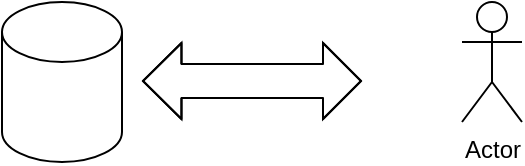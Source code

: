 <mxfile>
    <diagram id="cQ7dvGxChrWQOqZmMH4f" name="Page-1">
        <mxGraphModel dx="1242" dy="571" grid="1" gridSize="10" guides="1" tooltips="1" connect="1" arrows="1" fold="1" page="1" pageScale="1" pageWidth="850" pageHeight="1100" math="0" shadow="0">
            <root>
                <mxCell id="0"/>
                <mxCell id="1" parent="0"/>
                <mxCell id="2" value="" style="shape=cylinder3;whiteSpace=wrap;html=1;boundedLbl=1;backgroundOutline=1;size=15;" vertex="1" parent="1">
                    <mxGeometry x="70" y="60" width="60" height="80" as="geometry"/>
                </mxCell>
                <mxCell id="3" value="" style="shape=flexArrow;endArrow=classic;startArrow=classic;html=1;width=17;startSize=6.08;" edge="1" parent="1">
                    <mxGeometry width="100" height="100" relative="1" as="geometry">
                        <mxPoint x="140" y="99.5" as="sourcePoint"/>
                        <mxPoint x="250" y="99.5" as="targetPoint"/>
                        <Array as="points">
                            <mxPoint x="180" y="99.5"/>
                        </Array>
                    </mxGeometry>
                </mxCell>
                <mxCell id="4" value="Actor" style="shape=umlActor;verticalLabelPosition=bottom;verticalAlign=top;html=1;outlineConnect=0;" vertex="1" parent="1">
                    <mxGeometry x="300" y="60" width="30" height="60" as="geometry"/>
                </mxCell>
            </root>
        </mxGraphModel>
    </diagram>
</mxfile>